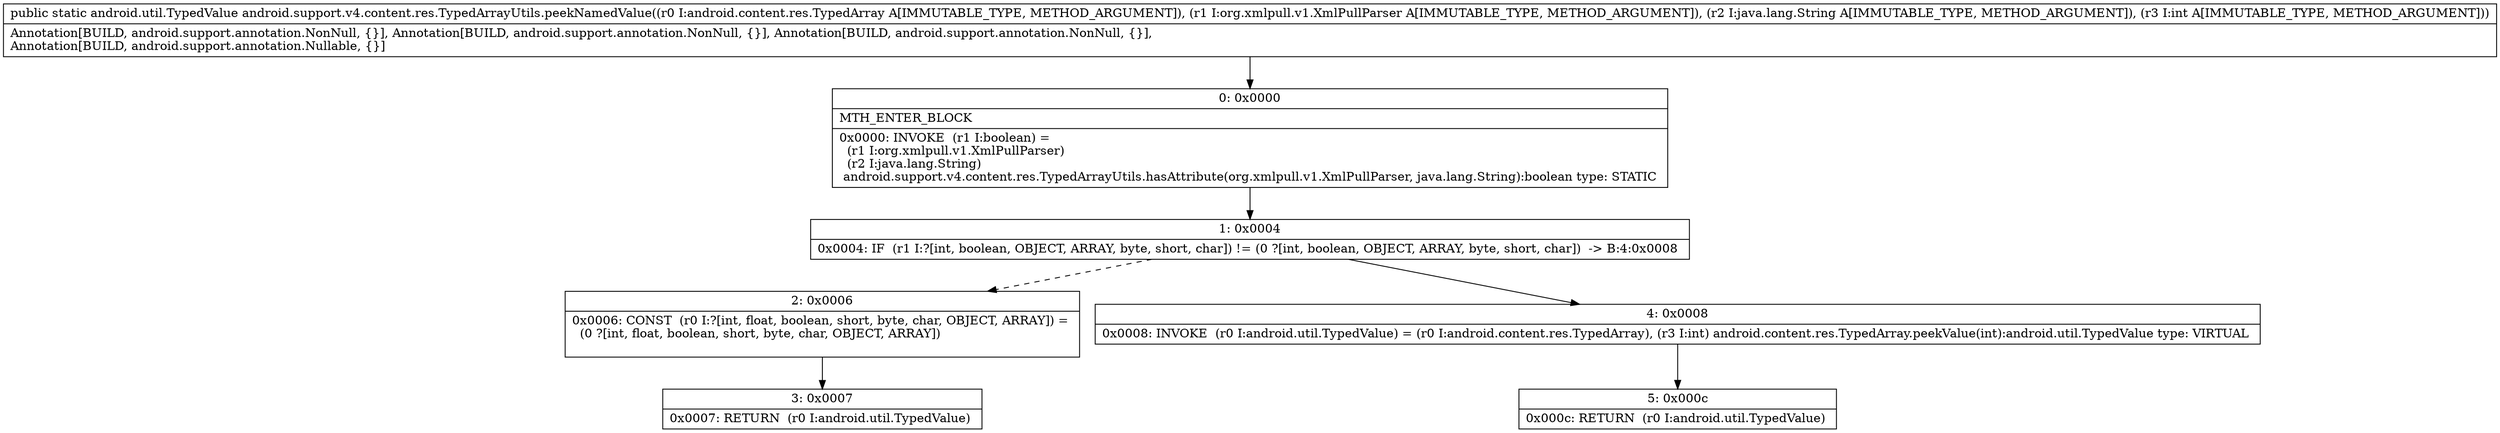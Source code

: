 digraph "CFG forandroid.support.v4.content.res.TypedArrayUtils.peekNamedValue(Landroid\/content\/res\/TypedArray;Lorg\/xmlpull\/v1\/XmlPullParser;Ljava\/lang\/String;I)Landroid\/util\/TypedValue;" {
Node_0 [shape=record,label="{0\:\ 0x0000|MTH_ENTER_BLOCK\l|0x0000: INVOKE  (r1 I:boolean) = \l  (r1 I:org.xmlpull.v1.XmlPullParser)\l  (r2 I:java.lang.String)\l android.support.v4.content.res.TypedArrayUtils.hasAttribute(org.xmlpull.v1.XmlPullParser, java.lang.String):boolean type: STATIC \l}"];
Node_1 [shape=record,label="{1\:\ 0x0004|0x0004: IF  (r1 I:?[int, boolean, OBJECT, ARRAY, byte, short, char]) != (0 ?[int, boolean, OBJECT, ARRAY, byte, short, char])  \-\> B:4:0x0008 \l}"];
Node_2 [shape=record,label="{2\:\ 0x0006|0x0006: CONST  (r0 I:?[int, float, boolean, short, byte, char, OBJECT, ARRAY]) = \l  (0 ?[int, float, boolean, short, byte, char, OBJECT, ARRAY])\l \l}"];
Node_3 [shape=record,label="{3\:\ 0x0007|0x0007: RETURN  (r0 I:android.util.TypedValue) \l}"];
Node_4 [shape=record,label="{4\:\ 0x0008|0x0008: INVOKE  (r0 I:android.util.TypedValue) = (r0 I:android.content.res.TypedArray), (r3 I:int) android.content.res.TypedArray.peekValue(int):android.util.TypedValue type: VIRTUAL \l}"];
Node_5 [shape=record,label="{5\:\ 0x000c|0x000c: RETURN  (r0 I:android.util.TypedValue) \l}"];
MethodNode[shape=record,label="{public static android.util.TypedValue android.support.v4.content.res.TypedArrayUtils.peekNamedValue((r0 I:android.content.res.TypedArray A[IMMUTABLE_TYPE, METHOD_ARGUMENT]), (r1 I:org.xmlpull.v1.XmlPullParser A[IMMUTABLE_TYPE, METHOD_ARGUMENT]), (r2 I:java.lang.String A[IMMUTABLE_TYPE, METHOD_ARGUMENT]), (r3 I:int A[IMMUTABLE_TYPE, METHOD_ARGUMENT]))  | Annotation[BUILD, android.support.annotation.NonNull, \{\}], Annotation[BUILD, android.support.annotation.NonNull, \{\}], Annotation[BUILD, android.support.annotation.NonNull, \{\}], \lAnnotation[BUILD, android.support.annotation.Nullable, \{\}]\l}"];
MethodNode -> Node_0;
Node_0 -> Node_1;
Node_1 -> Node_2[style=dashed];
Node_1 -> Node_4;
Node_2 -> Node_3;
Node_4 -> Node_5;
}

